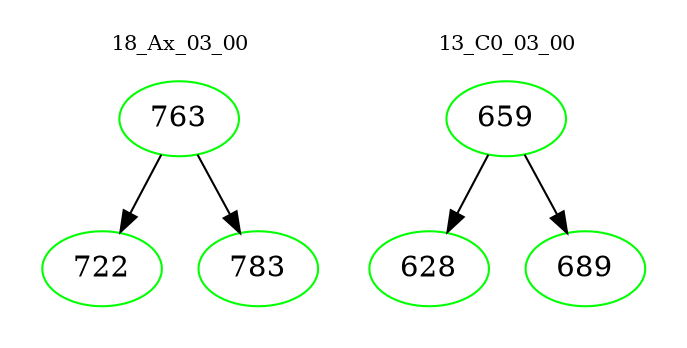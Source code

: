 digraph{
subgraph cluster_0 {
color = white
label = "18_Ax_03_00";
fontsize=10;
T0_763 [label="763", color="green"]
T0_763 -> T0_722 [color="black"]
T0_722 [label="722", color="green"]
T0_763 -> T0_783 [color="black"]
T0_783 [label="783", color="green"]
}
subgraph cluster_1 {
color = white
label = "13_C0_03_00";
fontsize=10;
T1_659 [label="659", color="green"]
T1_659 -> T1_628 [color="black"]
T1_628 [label="628", color="green"]
T1_659 -> T1_689 [color="black"]
T1_689 [label="689", color="green"]
}
}
